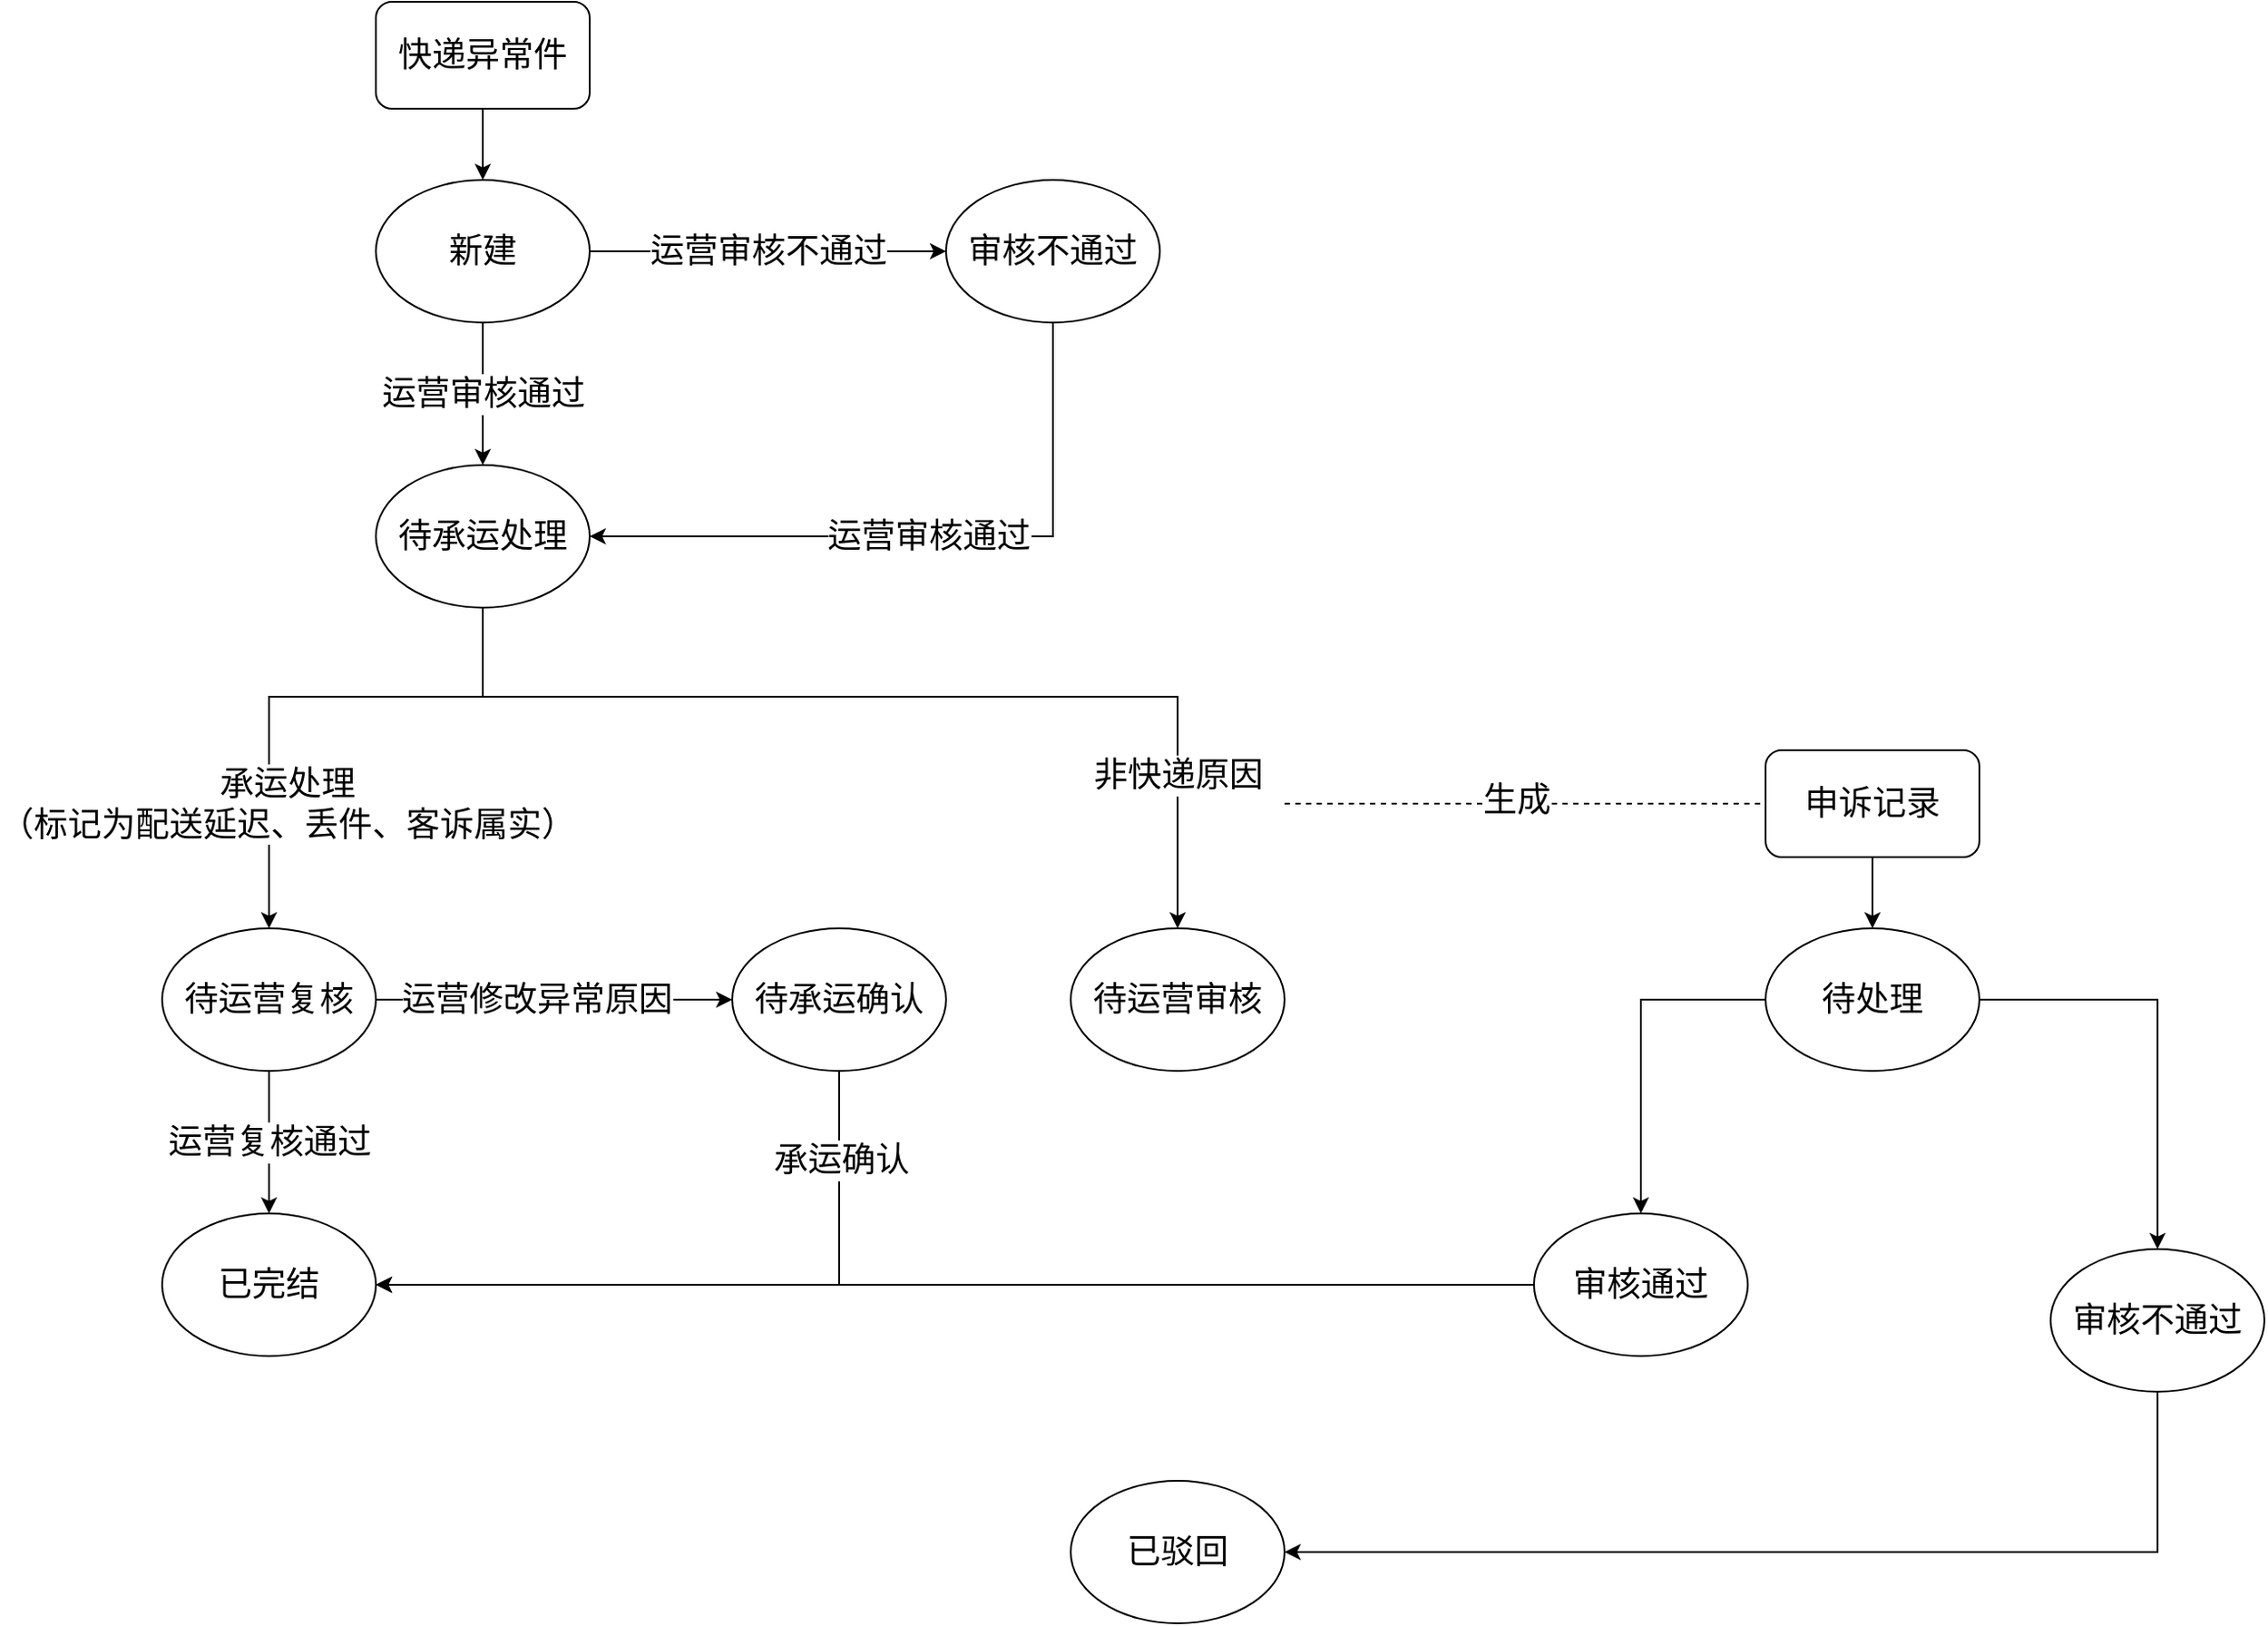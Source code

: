 <mxfile version="17.4.6" type="github">
  <diagram id="gJ_cgM---_HPUhZc0SHn" name="Page-1">
    <mxGraphModel dx="1186" dy="623" grid="1" gridSize="10" guides="1" tooltips="1" connect="1" arrows="1" fold="1" page="1" pageScale="1" pageWidth="827" pageHeight="1169" math="0" shadow="0">
      <root>
        <mxCell id="0" />
        <mxCell id="1" parent="0" />
        <mxCell id="Ept4Bm89zjwvbwGGOBD6-3" value="运营审核通过" style="edgeStyle=orthogonalEdgeStyle;rounded=0;orthogonalLoop=1;jettySize=auto;html=1;fontSize=19;" edge="1" parent="1" source="Ept4Bm89zjwvbwGGOBD6-1" target="Ept4Bm89zjwvbwGGOBD6-2">
          <mxGeometry relative="1" as="geometry" />
        </mxCell>
        <mxCell id="Ept4Bm89zjwvbwGGOBD6-10" value="运营审核不通过" style="edgeStyle=orthogonalEdgeStyle;rounded=0;orthogonalLoop=1;jettySize=auto;html=1;fontSize=19;" edge="1" parent="1" source="Ept4Bm89zjwvbwGGOBD6-1" target="Ept4Bm89zjwvbwGGOBD6-9">
          <mxGeometry relative="1" as="geometry" />
        </mxCell>
        <mxCell id="Ept4Bm89zjwvbwGGOBD6-1" value="&lt;font style=&quot;font-size: 19px&quot;&gt;新建&lt;/font&gt;" style="ellipse;whiteSpace=wrap;html=1;" vertex="1" parent="1">
          <mxGeometry x="300" y="110" width="120" height="80" as="geometry" />
        </mxCell>
        <mxCell id="Ept4Bm89zjwvbwGGOBD6-5" value="" style="edgeStyle=orthogonalEdgeStyle;rounded=0;orthogonalLoop=1;jettySize=auto;html=1;fontSize=19;exitX=0.5;exitY=1;exitDx=0;exitDy=0;entryX=0.5;entryY=0;entryDx=0;entryDy=0;" edge="1" parent="1" source="Ept4Bm89zjwvbwGGOBD6-2" target="Ept4Bm89zjwvbwGGOBD6-4">
          <mxGeometry relative="1" as="geometry">
            <mxPoint x="520" y="510" as="sourcePoint" />
            <mxPoint x="400" y="690" as="targetPoint" />
            <Array as="points">
              <mxPoint x="360" y="400" />
              <mxPoint x="240" y="400" />
            </Array>
          </mxGeometry>
        </mxCell>
        <mxCell id="Ept4Bm89zjwvbwGGOBD6-12" value="承运处理&lt;br&gt;（标记为配送延迟、丢件、客诉属实）" style="edgeLabel;html=1;align=center;verticalAlign=middle;resizable=0;points=[];fontSize=19;" vertex="1" connectable="0" parent="Ept4Bm89zjwvbwGGOBD6-5">
          <mxGeometry x="-0.125" y="1" relative="1" as="geometry">
            <mxPoint x="-29" y="59" as="offset" />
          </mxGeometry>
        </mxCell>
        <mxCell id="Ept4Bm89zjwvbwGGOBD6-14" value="非快递原因" style="edgeStyle=orthogonalEdgeStyle;rounded=0;orthogonalLoop=1;jettySize=auto;html=1;fontSize=19;exitX=0.5;exitY=1;exitDx=0;exitDy=0;" edge="1" parent="1" source="Ept4Bm89zjwvbwGGOBD6-2" target="Ept4Bm89zjwvbwGGOBD6-13">
          <mxGeometry x="0.696" relative="1" as="geometry">
            <Array as="points">
              <mxPoint x="360" y="400" />
              <mxPoint x="750" y="400" />
            </Array>
            <mxPoint as="offset" />
          </mxGeometry>
        </mxCell>
        <mxCell id="Ept4Bm89zjwvbwGGOBD6-2" value="&lt;font style=&quot;font-size: 19px&quot;&gt;待承运处理&lt;/font&gt;" style="ellipse;whiteSpace=wrap;html=1;" vertex="1" parent="1">
          <mxGeometry x="300" y="270" width="120" height="80" as="geometry" />
        </mxCell>
        <mxCell id="Ept4Bm89zjwvbwGGOBD6-7" value="运营复核通过" style="edgeStyle=orthogonalEdgeStyle;rounded=0;orthogonalLoop=1;jettySize=auto;html=1;fontSize=19;" edge="1" parent="1" source="Ept4Bm89zjwvbwGGOBD6-4" target="Ept4Bm89zjwvbwGGOBD6-6">
          <mxGeometry relative="1" as="geometry" />
        </mxCell>
        <mxCell id="Ept4Bm89zjwvbwGGOBD6-35" value="" style="edgeStyle=orthogonalEdgeStyle;rounded=0;orthogonalLoop=1;jettySize=auto;html=1;fontSize=19;" edge="1" parent="1" source="Ept4Bm89zjwvbwGGOBD6-4" target="Ept4Bm89zjwvbwGGOBD6-34">
          <mxGeometry relative="1" as="geometry" />
        </mxCell>
        <mxCell id="Ept4Bm89zjwvbwGGOBD6-36" value="运营修改异常原因" style="edgeLabel;html=1;align=center;verticalAlign=middle;resizable=0;points=[];fontSize=19;" vertex="1" connectable="0" parent="Ept4Bm89zjwvbwGGOBD6-35">
          <mxGeometry x="-0.175" relative="1" as="geometry">
            <mxPoint x="7" as="offset" />
          </mxGeometry>
        </mxCell>
        <mxCell id="Ept4Bm89zjwvbwGGOBD6-4" value="&lt;font style=&quot;font-size: 19px&quot;&gt;待运营复核&lt;/font&gt;" style="ellipse;whiteSpace=wrap;html=1;" vertex="1" parent="1">
          <mxGeometry x="180" y="530" width="120" height="80" as="geometry" />
        </mxCell>
        <mxCell id="Ept4Bm89zjwvbwGGOBD6-6" value="&lt;span style=&quot;font-size: 19px&quot;&gt;已完结&lt;/span&gt;" style="ellipse;whiteSpace=wrap;html=1;" vertex="1" parent="1">
          <mxGeometry x="180" y="690" width="120" height="80" as="geometry" />
        </mxCell>
        <mxCell id="Ept4Bm89zjwvbwGGOBD6-11" value="运营审核通过" style="edgeStyle=orthogonalEdgeStyle;rounded=0;orthogonalLoop=1;jettySize=auto;html=1;exitX=0.5;exitY=1;exitDx=0;exitDy=0;entryX=1;entryY=0.5;entryDx=0;entryDy=0;fontSize=19;" edge="1" parent="1" source="Ept4Bm89zjwvbwGGOBD6-9" target="Ept4Bm89zjwvbwGGOBD6-2">
          <mxGeometry relative="1" as="geometry" />
        </mxCell>
        <mxCell id="Ept4Bm89zjwvbwGGOBD6-9" value="&lt;font style=&quot;font-size: 19px&quot;&gt;审核不通过&lt;/font&gt;" style="ellipse;whiteSpace=wrap;html=1;" vertex="1" parent="1">
          <mxGeometry x="620" y="110" width="120" height="80" as="geometry" />
        </mxCell>
        <mxCell id="Ept4Bm89zjwvbwGGOBD6-13" value="&lt;font style=&quot;font-size: 19px&quot;&gt;待运营审核&lt;/font&gt;" style="ellipse;whiteSpace=wrap;html=1;" vertex="1" parent="1">
          <mxGeometry x="690" y="530" width="120" height="80" as="geometry" />
        </mxCell>
        <mxCell id="Ept4Bm89zjwvbwGGOBD6-24" value="" style="edgeStyle=orthogonalEdgeStyle;rounded=0;orthogonalLoop=1;jettySize=auto;html=1;fontSize=19;" edge="1" parent="1" source="Ept4Bm89zjwvbwGGOBD6-15" target="Ept4Bm89zjwvbwGGOBD6-23">
          <mxGeometry relative="1" as="geometry" />
        </mxCell>
        <mxCell id="Ept4Bm89zjwvbwGGOBD6-27" value="" style="edgeStyle=orthogonalEdgeStyle;rounded=0;orthogonalLoop=1;jettySize=auto;html=1;fontSize=19;" edge="1" parent="1" source="Ept4Bm89zjwvbwGGOBD6-15" target="Ept4Bm89zjwvbwGGOBD6-26">
          <mxGeometry relative="1" as="geometry" />
        </mxCell>
        <mxCell id="Ept4Bm89zjwvbwGGOBD6-15" value="待处理" style="ellipse;whiteSpace=wrap;html=1;fontSize=19;" vertex="1" parent="1">
          <mxGeometry x="1080" y="530" width="120" height="80" as="geometry" />
        </mxCell>
        <mxCell id="Ept4Bm89zjwvbwGGOBD6-20" value="" style="edgeStyle=orthogonalEdgeStyle;rounded=0;orthogonalLoop=1;jettySize=auto;html=1;fontSize=19;" edge="1" parent="1" source="Ept4Bm89zjwvbwGGOBD6-16" target="Ept4Bm89zjwvbwGGOBD6-15">
          <mxGeometry relative="1" as="geometry" />
        </mxCell>
        <mxCell id="Ept4Bm89zjwvbwGGOBD6-16" value="申诉记录" style="rounded=1;whiteSpace=wrap;html=1;fontSize=19;" vertex="1" parent="1">
          <mxGeometry x="1080" y="430" width="120" height="60" as="geometry" />
        </mxCell>
        <mxCell id="Ept4Bm89zjwvbwGGOBD6-18" value="" style="endArrow=none;dashed=1;html=1;rounded=0;fontSize=19;entryX=0;entryY=0.5;entryDx=0;entryDy=0;" edge="1" parent="1" target="Ept4Bm89zjwvbwGGOBD6-16">
          <mxGeometry width="50" height="50" relative="1" as="geometry">
            <mxPoint x="810" y="460" as="sourcePoint" />
            <mxPoint x="890" y="470" as="targetPoint" />
          </mxGeometry>
        </mxCell>
        <mxCell id="Ept4Bm89zjwvbwGGOBD6-19" value="生成" style="edgeLabel;html=1;align=center;verticalAlign=middle;resizable=0;points=[];fontSize=19;" vertex="1" connectable="0" parent="Ept4Bm89zjwvbwGGOBD6-18">
          <mxGeometry x="-0.04" y="3" relative="1" as="geometry">
            <mxPoint y="1" as="offset" />
          </mxGeometry>
        </mxCell>
        <mxCell id="Ept4Bm89zjwvbwGGOBD6-22" value="" style="edgeStyle=orthogonalEdgeStyle;rounded=0;orthogonalLoop=1;jettySize=auto;html=1;fontSize=19;" edge="1" parent="1" source="Ept4Bm89zjwvbwGGOBD6-21" target="Ept4Bm89zjwvbwGGOBD6-1">
          <mxGeometry relative="1" as="geometry" />
        </mxCell>
        <mxCell id="Ept4Bm89zjwvbwGGOBD6-21" value="快递异常件" style="rounded=1;whiteSpace=wrap;html=1;fontSize=19;" vertex="1" parent="1">
          <mxGeometry x="300" y="10" width="120" height="60" as="geometry" />
        </mxCell>
        <mxCell id="Ept4Bm89zjwvbwGGOBD6-29" style="edgeStyle=orthogonalEdgeStyle;rounded=0;orthogonalLoop=1;jettySize=auto;html=1;fontSize=19;" edge="1" parent="1" source="Ept4Bm89zjwvbwGGOBD6-23" target="Ept4Bm89zjwvbwGGOBD6-6">
          <mxGeometry relative="1" as="geometry" />
        </mxCell>
        <mxCell id="Ept4Bm89zjwvbwGGOBD6-23" value="审核通过" style="ellipse;whiteSpace=wrap;html=1;fontSize=19;" vertex="1" parent="1">
          <mxGeometry x="950" y="690" width="120" height="80" as="geometry" />
        </mxCell>
        <mxCell id="Ept4Bm89zjwvbwGGOBD6-31" value="" style="edgeStyle=orthogonalEdgeStyle;rounded=0;orthogonalLoop=1;jettySize=auto;html=1;fontSize=19;" edge="1" parent="1" source="Ept4Bm89zjwvbwGGOBD6-26" target="Ept4Bm89zjwvbwGGOBD6-30">
          <mxGeometry relative="1" as="geometry">
            <Array as="points">
              <mxPoint x="1300" y="880" />
            </Array>
          </mxGeometry>
        </mxCell>
        <mxCell id="Ept4Bm89zjwvbwGGOBD6-26" value="审核不通过" style="ellipse;whiteSpace=wrap;html=1;fontSize=19;" vertex="1" parent="1">
          <mxGeometry x="1240" y="710" width="120" height="80" as="geometry" />
        </mxCell>
        <mxCell id="Ept4Bm89zjwvbwGGOBD6-30" value="已驳回" style="ellipse;whiteSpace=wrap;html=1;fontSize=19;" vertex="1" parent="1">
          <mxGeometry x="690" y="840" width="120" height="80" as="geometry" />
        </mxCell>
        <mxCell id="Ept4Bm89zjwvbwGGOBD6-37" style="edgeStyle=orthogonalEdgeStyle;rounded=0;orthogonalLoop=1;jettySize=auto;html=1;exitX=0.5;exitY=1;exitDx=0;exitDy=0;entryX=1;entryY=0.5;entryDx=0;entryDy=0;fontSize=19;" edge="1" parent="1" source="Ept4Bm89zjwvbwGGOBD6-34" target="Ept4Bm89zjwvbwGGOBD6-6">
          <mxGeometry relative="1" as="geometry" />
        </mxCell>
        <mxCell id="Ept4Bm89zjwvbwGGOBD6-38" value="承运确认" style="edgeLabel;html=1;align=center;verticalAlign=middle;resizable=0;points=[];fontSize=19;" vertex="1" connectable="0" parent="Ept4Bm89zjwvbwGGOBD6-37">
          <mxGeometry x="-0.737" y="1" relative="1" as="geometry">
            <mxPoint as="offset" />
          </mxGeometry>
        </mxCell>
        <mxCell id="Ept4Bm89zjwvbwGGOBD6-34" value="&lt;font style=&quot;font-size: 19px&quot;&gt;待承运确认&lt;/font&gt;" style="ellipse;whiteSpace=wrap;html=1;" vertex="1" parent="1">
          <mxGeometry x="500" y="530" width="120" height="80" as="geometry" />
        </mxCell>
      </root>
    </mxGraphModel>
  </diagram>
</mxfile>
